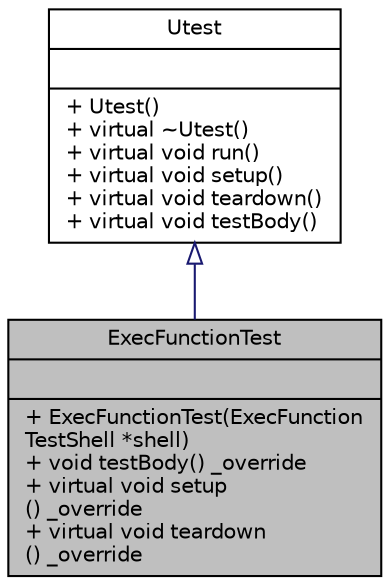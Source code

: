digraph "ExecFunctionTest"
{
 // LATEX_PDF_SIZE
  edge [fontname="Helvetica",fontsize="10",labelfontname="Helvetica",labelfontsize="10"];
  node [fontname="Helvetica",fontsize="10",shape=record];
  Node1 [label="{ExecFunctionTest\n||+  ExecFunctionTest(ExecFunction\lTestShell *shell)\l+ void testBody() _override\l+ virtual void setup\l() _override\l+ virtual void teardown\l() _override\l}",height=0.2,width=0.4,color="black", fillcolor="grey75", style="filled", fontcolor="black",tooltip=" "];
  Node2 -> Node1 [dir="back",color="midnightblue",fontsize="10",style="solid",arrowtail="onormal",fontname="Helvetica"];
  Node2 [label="{Utest\n||+  Utest()\l+ virtual ~Utest()\l+ virtual void run()\l+ virtual void setup()\l+ virtual void teardown()\l+ virtual void testBody()\l}",height=0.2,width=0.4,color="black", fillcolor="white", style="filled",URL="$class_utest.html",tooltip=" "];
}
